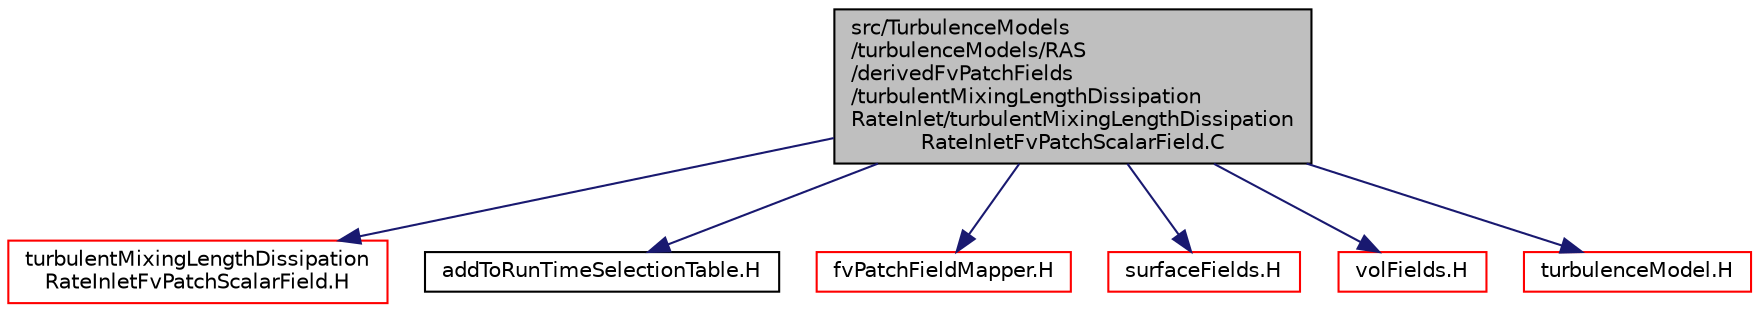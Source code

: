 digraph "src/TurbulenceModels/turbulenceModels/RAS/derivedFvPatchFields/turbulentMixingLengthDissipationRateInlet/turbulentMixingLengthDissipationRateInletFvPatchScalarField.C"
{
  bgcolor="transparent";
  edge [fontname="Helvetica",fontsize="10",labelfontname="Helvetica",labelfontsize="10"];
  node [fontname="Helvetica",fontsize="10",shape=record];
  Node1 [label="src/TurbulenceModels\l/turbulenceModels/RAS\l/derivedFvPatchFields\l/turbulentMixingLengthDissipation\lRateInlet/turbulentMixingLengthDissipation\lRateInletFvPatchScalarField.C",height=0.2,width=0.4,color="black", fillcolor="grey75", style="filled", fontcolor="black"];
  Node1 -> Node2 [color="midnightblue",fontsize="10",style="solid",fontname="Helvetica"];
  Node2 [label="turbulentMixingLengthDissipation\lRateInletFvPatchScalarField.H",height=0.2,width=0.4,color="red",URL="$a10685.html"];
  Node1 -> Node3 [color="midnightblue",fontsize="10",style="solid",fontname="Helvetica"];
  Node3 [label="addToRunTimeSelectionTable.H",height=0.2,width=0.4,color="black",URL="$a07839.html",tooltip="Macros for easy insertion into run-time selection tables. "];
  Node1 -> Node4 [color="midnightblue",fontsize="10",style="solid",fontname="Helvetica"];
  Node4 [label="fvPatchFieldMapper.H",height=0.2,width=0.4,color="red",URL="$a05515.html"];
  Node1 -> Node5 [color="midnightblue",fontsize="10",style="solid",fontname="Helvetica"];
  Node5 [label="surfaceFields.H",height=0.2,width=0.4,color="red",URL="$a05604.html",tooltip="Foam::surfaceFields. "];
  Node1 -> Node6 [color="midnightblue",fontsize="10",style="solid",fontname="Helvetica"];
  Node6 [label="volFields.H",height=0.2,width=0.4,color="red",URL="$a05609.html"];
  Node1 -> Node7 [color="midnightblue",fontsize="10",style="solid",fontname="Helvetica"];
  Node7 [label="turbulenceModel.H",height=0.2,width=0.4,color="red",URL="$a10718.html"];
}
